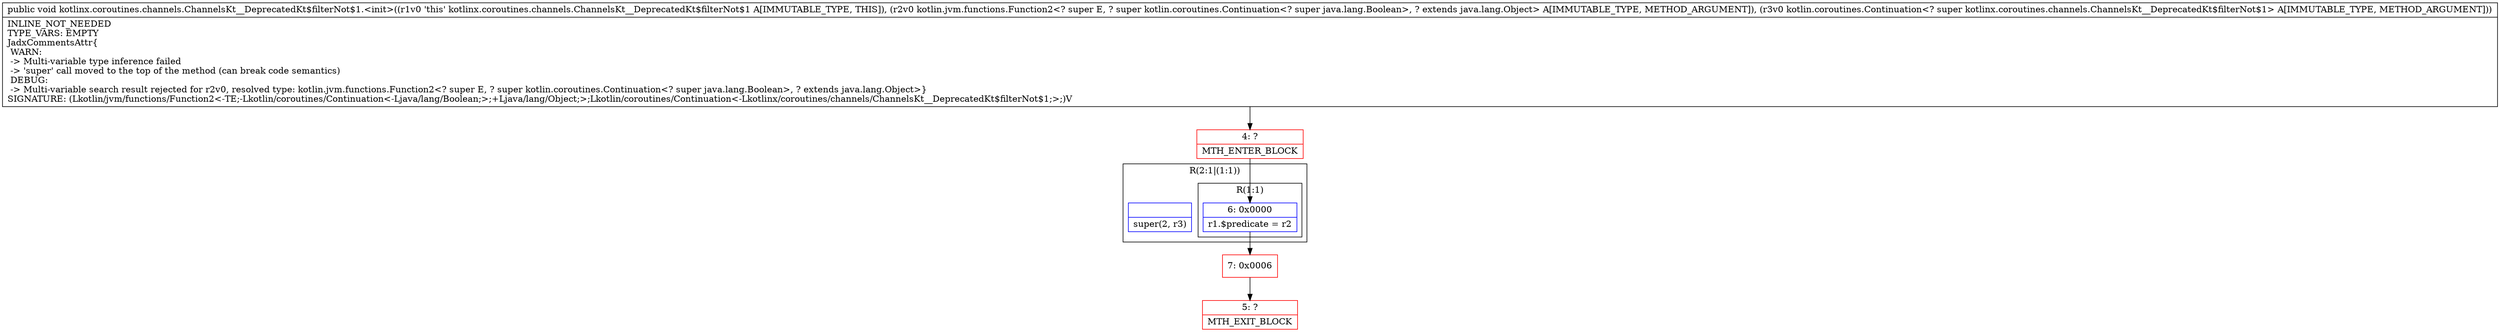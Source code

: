 digraph "CFG forkotlinx.coroutines.channels.ChannelsKt__DeprecatedKt$filterNot$1.\<init\>(Lkotlin\/jvm\/functions\/Function2;Lkotlin\/coroutines\/Continuation;)V" {
subgraph cluster_Region_74994132 {
label = "R(2:1|(1:1))";
node [shape=record,color=blue];
Node_InsnContainer_144737168 [shape=record,label="{|super(2, r3)\l}"];
subgraph cluster_Region_1657428192 {
label = "R(1:1)";
node [shape=record,color=blue];
Node_6 [shape=record,label="{6\:\ 0x0000|r1.$predicate = r2\l}"];
}
}
Node_4 [shape=record,color=red,label="{4\:\ ?|MTH_ENTER_BLOCK\l}"];
Node_7 [shape=record,color=red,label="{7\:\ 0x0006}"];
Node_5 [shape=record,color=red,label="{5\:\ ?|MTH_EXIT_BLOCK\l}"];
MethodNode[shape=record,label="{public void kotlinx.coroutines.channels.ChannelsKt__DeprecatedKt$filterNot$1.\<init\>((r1v0 'this' kotlinx.coroutines.channels.ChannelsKt__DeprecatedKt$filterNot$1 A[IMMUTABLE_TYPE, THIS]), (r2v0 kotlin.jvm.functions.Function2\<? super E, ? super kotlin.coroutines.Continuation\<? super java.lang.Boolean\>, ? extends java.lang.Object\> A[IMMUTABLE_TYPE, METHOD_ARGUMENT]), (r3v0 kotlin.coroutines.Continuation\<? super kotlinx.coroutines.channels.ChannelsKt__DeprecatedKt$filterNot$1\> A[IMMUTABLE_TYPE, METHOD_ARGUMENT]))  | INLINE_NOT_NEEDED\lTYPE_VARS: EMPTY\lJadxCommentsAttr\{\l WARN: \l \-\> Multi\-variable type inference failed\l \-\> 'super' call moved to the top of the method (can break code semantics)\l DEBUG: \l \-\> Multi\-variable search result rejected for r2v0, resolved type: kotlin.jvm.functions.Function2\<? super E, ? super kotlin.coroutines.Continuation\<? super java.lang.Boolean\>, ? extends java.lang.Object\>\}\lSIGNATURE: (Lkotlin\/jvm\/functions\/Function2\<\-TE;\-Lkotlin\/coroutines\/Continuation\<\-Ljava\/lang\/Boolean;\>;+Ljava\/lang\/Object;\>;Lkotlin\/coroutines\/Continuation\<\-Lkotlinx\/coroutines\/channels\/ChannelsKt__DeprecatedKt$filterNot$1;\>;)V\l}"];
MethodNode -> Node_4;Node_6 -> Node_7;
Node_4 -> Node_6;
Node_7 -> Node_5;
}

